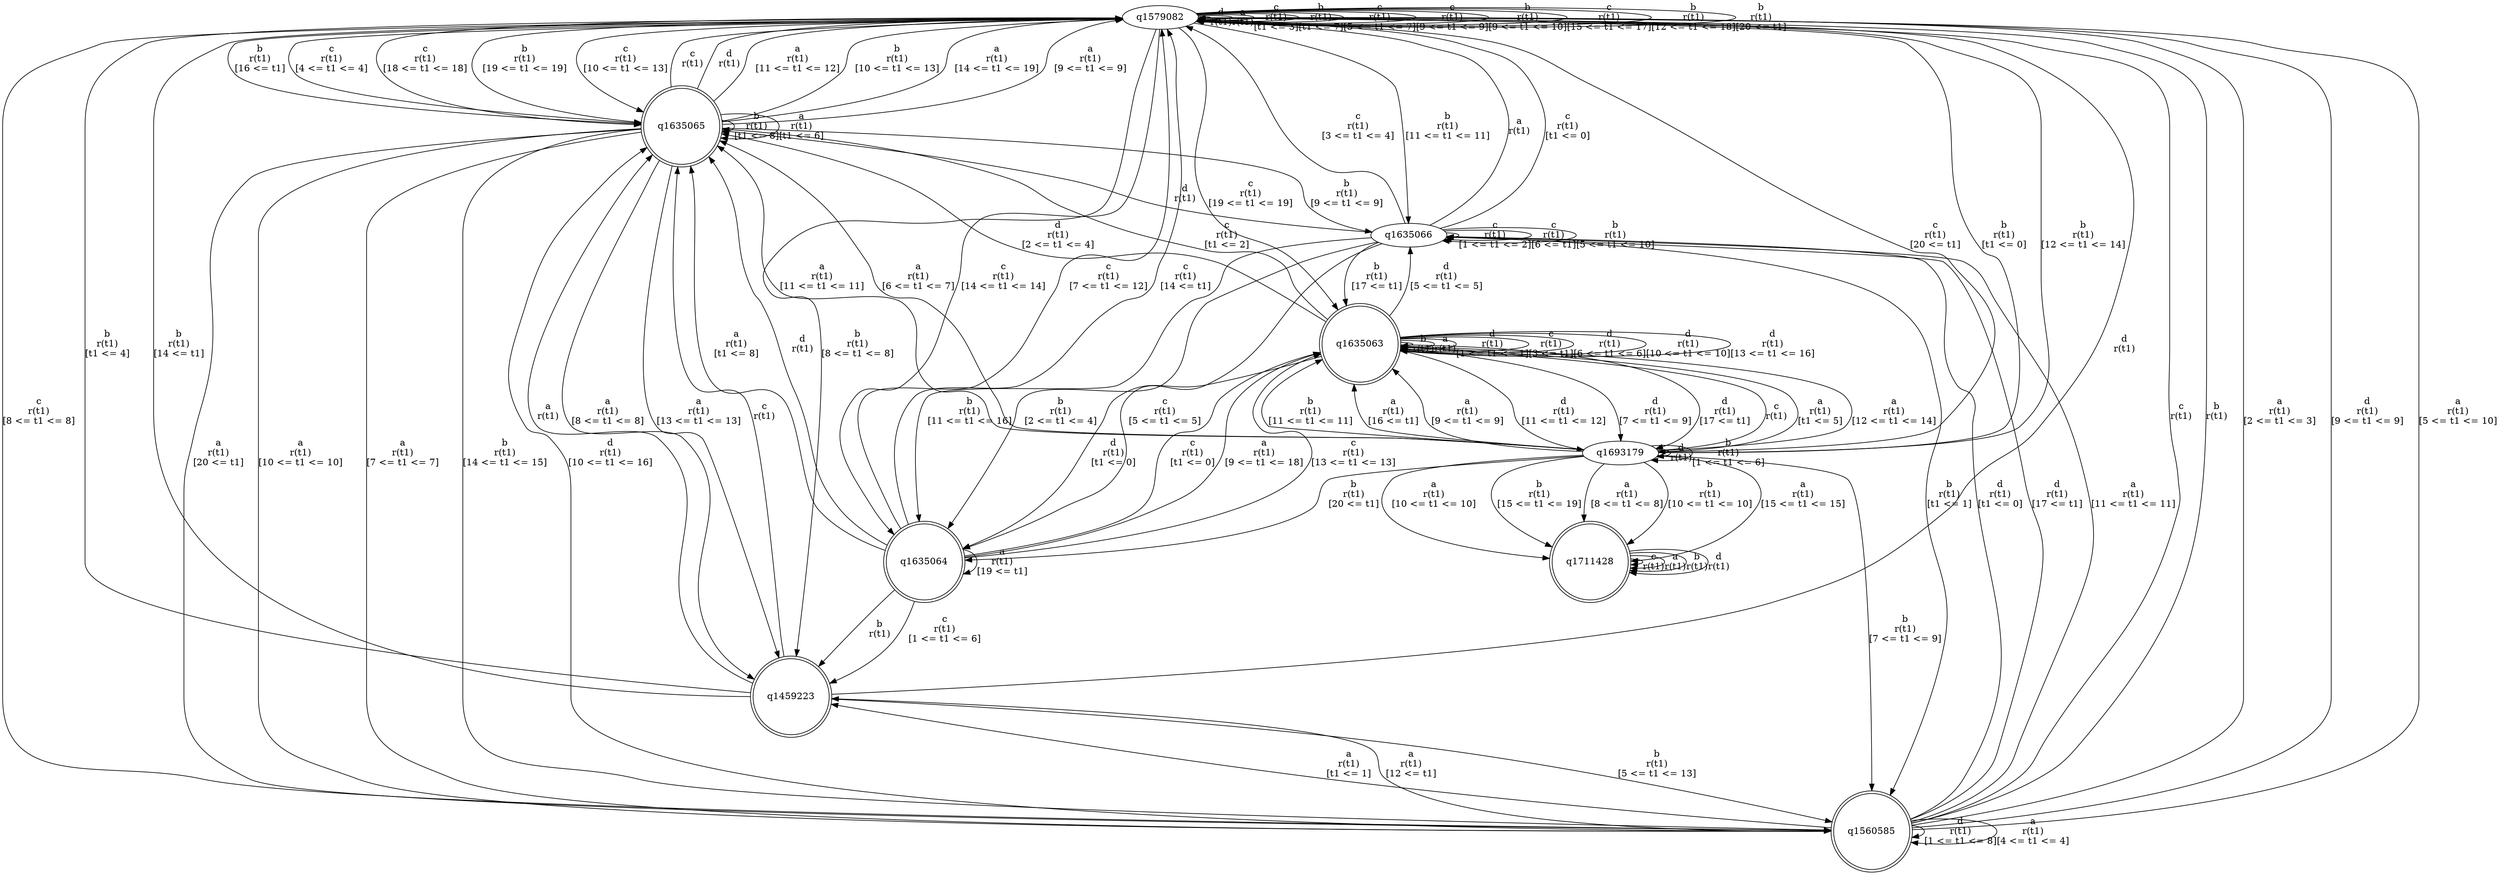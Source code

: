 digraph "tests_1/test70/solution101/solution_verwer" {
	q1579082[label=q1579082]
	q1635065[label=q1635065 shape=doublecircle]
	q1459223[label=q1459223 shape=doublecircle]
	q1560585[label=q1560585 shape=doublecircle]
	q1635066[label=q1635066]
	q1635064[label=q1635064 shape=doublecircle]
	q1635063[label=q1635063 shape=doublecircle]
	q1693179[label=q1693179]
	q1711428[label=q1711428 shape=doublecircle]
	q1579082 -> q1579082[label="d\nr(t1)\n"]
	q1579082 -> q1579082[label="a\nr(t1)\n"]
	q1579082 -> q1579082[label="c\nr(t1)\n[t1 <= 3]"]
	q1579082 -> q1635065[label="c\nr(t1)\n[4 <= t1 <= 4]"]
	q1635065 -> q1579082[label="c\nr(t1)\n"]
	q1635065 -> q1579082[label="d\nr(t1)\n"]
	q1635065 -> q1459223[label="a\nr(t1)\n[8 <= t1 <= 8]"]
	q1459223 -> q1579082[label="d\nr(t1)\n"]
	q1459223 -> q1635065[label="c\nr(t1)\n"]
	q1459223 -> q1635065[label="a\nr(t1)\n"]
	q1459223 -> q1579082[label="b\nr(t1)\n[t1 <= 4]"]
	q1459223 -> q1579082[label="b\nr(t1)\n[14 <= t1]"]
	q1459223 -> q1560585[label="b\nr(t1)\n[5 <= t1 <= 13]"]
	q1560585 -> q1579082[label="c\nr(t1)\n"]
	q1560585 -> q1579082[label="b\nr(t1)\n"]
	q1560585 -> q1635066[label="d\nr(t1)\n[t1 <= 0]"]
	q1635066 -> q1579082[label="a\nr(t1)\n"]
	q1635066 -> q1579082[label="c\nr(t1)\n[t1 <= 0]"]
	q1635066 -> q1635065[label="d\nr(t1)\n"]
	q1635066 -> q1635066[label="c\nr(t1)\n[1 <= t1 <= 2]"]
	q1635066 -> q1560585[label="b\nr(t1)\n[t1 <= 1]"]
	q1635066 -> q1579082[label="c\nr(t1)\n[3 <= t1 <= 4]"]
	q1635066 -> q1635064[label="c\nr(t1)\n[5 <= t1 <= 5]"]
	q1635064 -> q1635065[label="d\nr(t1)\n"]
	q1635064 -> q1459223[label="b\nr(t1)\n"]
	q1635064 -> q1635065[label="a\nr(t1)\n[t1 <= 8]"]
	q1635064 -> q1635063[label="c\nr(t1)\n[t1 <= 0]"]
	q1635063 -> q1635063[label="b\nr(t1)\n"]
	q1635063 -> q1635063[label="a\nr(t1)\n"]
	q1635063 -> q1635064[label="d\nr(t1)\n[t1 <= 0]"]
	q1635063 -> q1635065[label="c\nr(t1)\n[t1 <= 2]"]
	q1635063 -> q1635063[label="d\nr(t1)\n[1 <= t1 <= 1]"]
	q1635063 -> q1635065[label="d\nr(t1)\n[2 <= t1 <= 4]"]
	q1635063 -> q1635063[label="c\nr(t1)\n[3 <= t1]"]
	q1635063 -> q1635066[label="d\nr(t1)\n[5 <= t1 <= 5]"]
	q1635063 -> q1635063[label="d\nr(t1)\n[6 <= t1 <= 6]"]
	q1635063 -> q1635063[label="d\nr(t1)\n[10 <= t1 <= 10]"]
	q1635063 -> q1693179[label="d\nr(t1)\n[11 <= t1 <= 12]"]
	q1693179 -> q1693179[label="d\nr(t1)\n"]
	q1693179 -> q1635063[label="c\nr(t1)\n"]
	q1693179 -> q1635063[label="a\nr(t1)\n[t1 <= 5]"]
	q1693179 -> q1579082[label="b\nr(t1)\n[t1 <= 0]"]
	q1693179 -> q1635065[label="a\nr(t1)\n[6 <= t1 <= 7]"]
	q1693179 -> q1711428[label="a\nr(t1)\n[8 <= t1 <= 8]"]
	q1711428 -> q1711428[label="c\nr(t1)\n"]
	q1711428 -> q1711428[label="a\nr(t1)\n"]
	q1711428 -> q1711428[label="b\nr(t1)\n"]
	q1711428 -> q1711428[label="d\nr(t1)\n"]
	q1693179 -> q1693179[label="b\nr(t1)\n[1 <= t1 <= 6]"]
	q1693179 -> q1560585[label="b\nr(t1)\n[7 <= t1 <= 9]"]
	q1693179 -> q1635065[label="a\nr(t1)\n[11 <= t1 <= 11]"]
	q1693179 -> q1711428[label="b\nr(t1)\n[10 <= t1 <= 10]"]
	q1693179 -> q1635063[label="a\nr(t1)\n[12 <= t1 <= 14]"]
	q1693179 -> q1635063[label="b\nr(t1)\n[11 <= t1 <= 11]"]
	q1693179 -> q1711428[label="a\nr(t1)\n[15 <= t1 <= 15]"]
	q1693179 -> q1635063[label="a\nr(t1)\n[16 <= t1]"]
	q1693179 -> q1579082[label="b\nr(t1)\n[12 <= t1 <= 14]"]
	q1693179 -> q1635064[label="b\nr(t1)\n[20 <= t1]"]
	q1693179 -> q1635063[label="a\nr(t1)\n[9 <= t1 <= 9]"]
	q1693179 -> q1711428[label="a\nr(t1)\n[10 <= t1 <= 10]"]
	q1693179 -> q1711428[label="b\nr(t1)\n[15 <= t1 <= 19]"]
	q1635063 -> q1635063[label="d\nr(t1)\n[13 <= t1 <= 16]"]
	q1635063 -> q1693179[label="d\nr(t1)\n[7 <= t1 <= 9]"]
	q1635063 -> q1693179[label="d\nr(t1)\n[17 <= t1]"]
	q1635064 -> q1635063[label="a\nr(t1)\n[9 <= t1 <= 18]"]
	q1635064 -> q1635064[label="a\nr(t1)\n[19 <= t1]"]
	q1635064 -> q1459223[label="c\nr(t1)\n[1 <= t1 <= 6]"]
	q1635064 -> q1579082[label="c\nr(t1)\n[7 <= t1 <= 12]"]
	q1635064 -> q1635063[label="c\nr(t1)\n[13 <= t1 <= 13]"]
	q1635064 -> q1579082[label="c\nr(t1)\n[14 <= t1]"]
	q1635066 -> q1635066[label="c\nr(t1)\n[6 <= t1]"]
	q1635066 -> q1635066[label="b\nr(t1)\n[5 <= t1 <= 10]"]
	q1635066 -> q1635064[label="b\nr(t1)\n[11 <= t1 <= 16]"]
	q1635066 -> q1635063[label="b\nr(t1)\n[17 <= t1]"]
	q1635066 -> q1635064[label="b\nr(t1)\n[2 <= t1 <= 4]"]
	q1560585 -> q1459223[label="a\nr(t1)\n[t1 <= 1]"]
	q1560585 -> q1560585[label="d\nr(t1)\n[1 <= t1 <= 8]"]
	q1560585 -> q1579082[label="a\nr(t1)\n[2 <= t1 <= 3]"]
	q1560585 -> q1579082[label="d\nr(t1)\n[9 <= t1 <= 9]"]
	q1560585 -> q1560585[label="a\nr(t1)\n[4 <= t1 <= 4]"]
	q1560585 -> q1635066[label="d\nr(t1)\n[17 <= t1]"]
	q1560585 -> q1635065[label="d\nr(t1)\n[10 <= t1 <= 16]"]
	q1560585 -> q1579082[label="a\nr(t1)\n[5 <= t1 <= 10]"]
	q1560585 -> q1635066[label="a\nr(t1)\n[11 <= t1 <= 11]"]
	q1560585 -> q1459223[label="a\nr(t1)\n[12 <= t1]"]
	q1635065 -> q1635065[label="b\nr(t1)\n[t1 <= 8]"]
	q1635065 -> q1635066[label="b\nr(t1)\n[9 <= t1 <= 9]"]
	q1635065 -> q1579082[label="a\nr(t1)\n[11 <= t1 <= 12]"]
	q1635065 -> q1579082[label="b\nr(t1)\n[10 <= t1 <= 13]"]
	q1635065 -> q1459223[label="a\nr(t1)\n[13 <= t1 <= 13]"]
	q1635065 -> q1579082[label="a\nr(t1)\n[14 <= t1 <= 19]"]
	q1635065 -> q1560585[label="a\nr(t1)\n[20 <= t1]"]
	q1635065 -> q1579082[label="a\nr(t1)\n[9 <= t1 <= 9]"]
	q1635065 -> q1560585[label="a\nr(t1)\n[10 <= t1 <= 10]"]
	q1635065 -> q1560585[label="a\nr(t1)\n[7 <= t1 <= 7]"]
	q1635065 -> q1635065[label="a\nr(t1)\n[t1 <= 6]"]
	q1635065 -> q1579082[label="b\nr(t1)\n[16 <= t1]"]
	q1635065 -> q1560585[label="b\nr(t1)\n[14 <= t1 <= 15]"]
	q1579082 -> q1579082[label="b\nr(t1)\n[t1 <= 7]"]
	q1579082 -> q1579082[label="c\nr(t1)\n[5 <= t1 <= 7]"]
	q1579082 -> q1459223[label="b\nr(t1)\n[8 <= t1 <= 8]"]
	q1579082 -> q1560585[label="c\nr(t1)\n[8 <= t1 <= 8]"]
	q1579082 -> q1579082[label="c\nr(t1)\n[9 <= t1 <= 9]"]
	q1579082 -> q1579082[label="b\nr(t1)\n[9 <= t1 <= 10]"]
	q1579082 -> q1635066[label="b\nr(t1)\n[11 <= t1 <= 11]"]
	q1579082 -> q1635064[label="c\nr(t1)\n[14 <= t1 <= 14]"]
	q1579082 -> q1579082[label="c\nr(t1)\n[15 <= t1 <= 17]"]
	q1579082 -> q1635065[label="c\nr(t1)\n[18 <= t1 <= 18]"]
	q1579082 -> q1635063[label="c\nr(t1)\n[19 <= t1 <= 19]"]
	q1579082 -> q1693179[label="c\nr(t1)\n[20 <= t1]"]
	q1579082 -> q1579082[label="b\nr(t1)\n[12 <= t1 <= 18]"]
	q1579082 -> q1635065[label="b\nr(t1)\n[19 <= t1 <= 19]"]
	q1579082 -> q1579082[label="b\nr(t1)\n[20 <= t1]"]
	q1579082 -> q1635065[label="c\nr(t1)\n[10 <= t1 <= 13]"]
}
